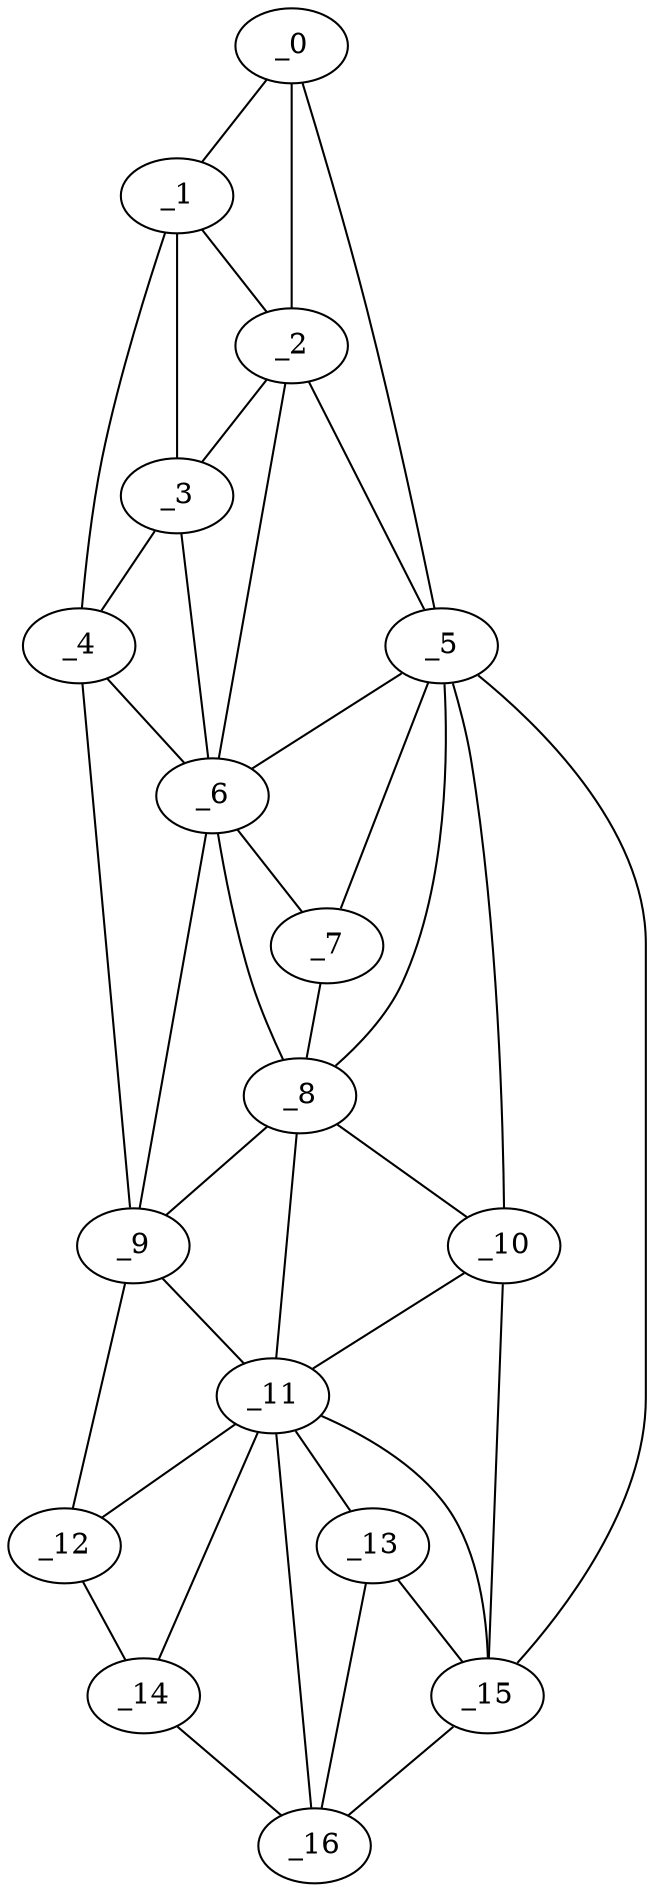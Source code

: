 graph "obj40__300.gxl" {
	_0	 [x=4,
		y=58];
	_1	 [x=14,
		y=97];
	_0 -- _1	 [valence=1];
	_2	 [x=20,
		y=71];
	_0 -- _2	 [valence=2];
	_5	 [x=52,
		y=27];
	_0 -- _5	 [valence=1];
	_1 -- _2	 [valence=2];
	_3	 [x=31,
		y=77];
	_1 -- _3	 [valence=1];
	_4	 [x=32,
		y=100];
	_1 -- _4	 [valence=1];
	_2 -- _3	 [valence=2];
	_2 -- _5	 [valence=1];
	_6	 [x=57,
		y=69];
	_2 -- _6	 [valence=2];
	_3 -- _4	 [valence=2];
	_3 -- _6	 [valence=1];
	_4 -- _6	 [valence=1];
	_9	 [x=79,
		y=93];
	_4 -- _9	 [valence=1];
	_5 -- _6	 [valence=2];
	_7	 [x=68,
		y=52];
	_5 -- _7	 [valence=1];
	_8	 [x=79,
		y=52];
	_5 -- _8	 [valence=2];
	_10	 [x=90,
		y=47];
	_5 -- _10	 [valence=2];
	_15	 [x=125,
		y=45];
	_5 -- _15	 [valence=1];
	_6 -- _7	 [valence=2];
	_6 -- _8	 [valence=1];
	_6 -- _9	 [valence=2];
	_7 -- _8	 [valence=2];
	_8 -- _9	 [valence=2];
	_8 -- _10	 [valence=1];
	_11	 [x=112,
		y=67];
	_8 -- _11	 [valence=2];
	_9 -- _11	 [valence=1];
	_12	 [x=113,
		y=84];
	_9 -- _12	 [valence=1];
	_10 -- _11	 [valence=2];
	_10 -- _15	 [valence=1];
	_11 -- _12	 [valence=2];
	_13	 [x=121,
		y=62];
	_11 -- _13	 [valence=1];
	_14	 [x=124,
		y=78];
	_11 -- _14	 [valence=2];
	_11 -- _15	 [valence=2];
	_16	 [x=125,
		y=69];
	_11 -- _16	 [valence=2];
	_12 -- _14	 [valence=1];
	_13 -- _15	 [valence=2];
	_13 -- _16	 [valence=2];
	_14 -- _16	 [valence=1];
	_15 -- _16	 [valence=1];
}

